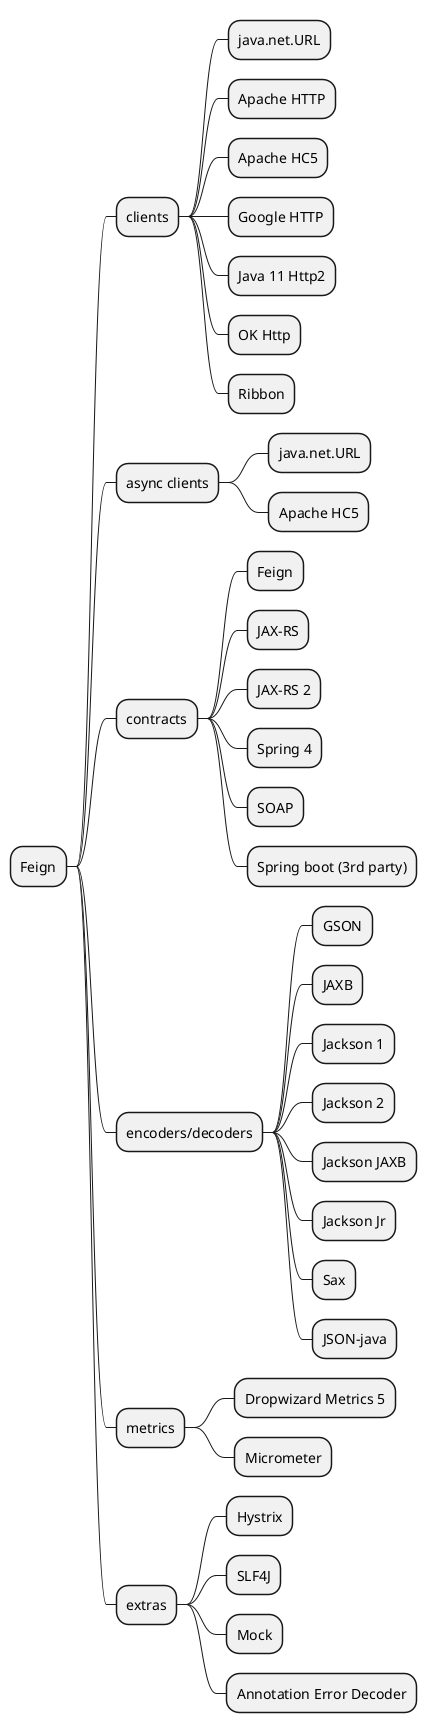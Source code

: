 @startmindmap
* Feign
** clients
*** java.net.URL
*** Apache HTTP
*** Apache HC5
*** Google HTTP
*** Java 11 Http2
*** OK Http
*** Ribbon
** async clients
*** java.net.URL
*** Apache HC5
** contracts
*** Feign
*** JAX-RS
*** JAX-RS 2
*** Spring 4
*** SOAP
*** Spring boot (3rd party)
** encoders/decoders
*** GSON
*** JAXB
*** Jackson 1
*** Jackson 2
*** Jackson JAXB
*** Jackson Jr
*** Sax
*** JSON-java
** metrics
*** Dropwizard Metrics 5
*** Micrometer
** extras
*** Hystrix
*** SLF4J
*** Mock
*** Annotation Error Decoder
@endmindmap
